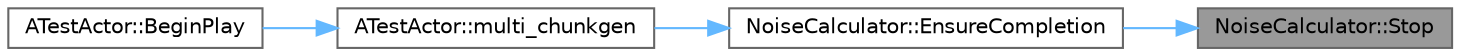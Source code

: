 digraph "NoiseCalculator::Stop"
{
 // LATEX_PDF_SIZE
  bgcolor="transparent";
  edge [fontname=Helvetica,fontsize=10,labelfontname=Helvetica,labelfontsize=10];
  node [fontname=Helvetica,fontsize=10,shape=box,height=0.2,width=0.4];
  rankdir="RL";
  Node1 [id="Node000001",label="NoiseCalculator::Stop",height=0.2,width=0.4,color="gray40", fillcolor="grey60", style="filled", fontcolor="black",tooltip=" "];
  Node1 -> Node2 [id="edge7_Node000001_Node000002",dir="back",color="steelblue1",style="solid",tooltip=" "];
  Node2 [id="Node000002",label="NoiseCalculator::EnsureCompletion",height=0.2,width=0.4,color="grey40", fillcolor="white", style="filled",URL="$class_noise_calculator.html#a9ab1f4dc75a858ddb123fc82cef11bb8",tooltip=" "];
  Node2 -> Node3 [id="edge8_Node000002_Node000003",dir="back",color="steelblue1",style="solid",tooltip=" "];
  Node3 [id="Node000003",label="ATestActor::multi_chunkgen",height=0.2,width=0.4,color="grey40", fillcolor="white", style="filled",URL="$class_a_test_actor.html#adea2228b5056881b0bf490d5282000b7",tooltip=" "];
  Node3 -> Node4 [id="edge9_Node000003_Node000004",dir="back",color="steelblue1",style="solid",tooltip=" "];
  Node4 [id="Node000004",label="ATestActor::BeginPlay",height=0.2,width=0.4,color="grey40", fillcolor="white", style="filled",URL="$class_a_test_actor.html#ad3b49a51b8557b890f1c74d5c66de2b2",tooltip=" "];
}
